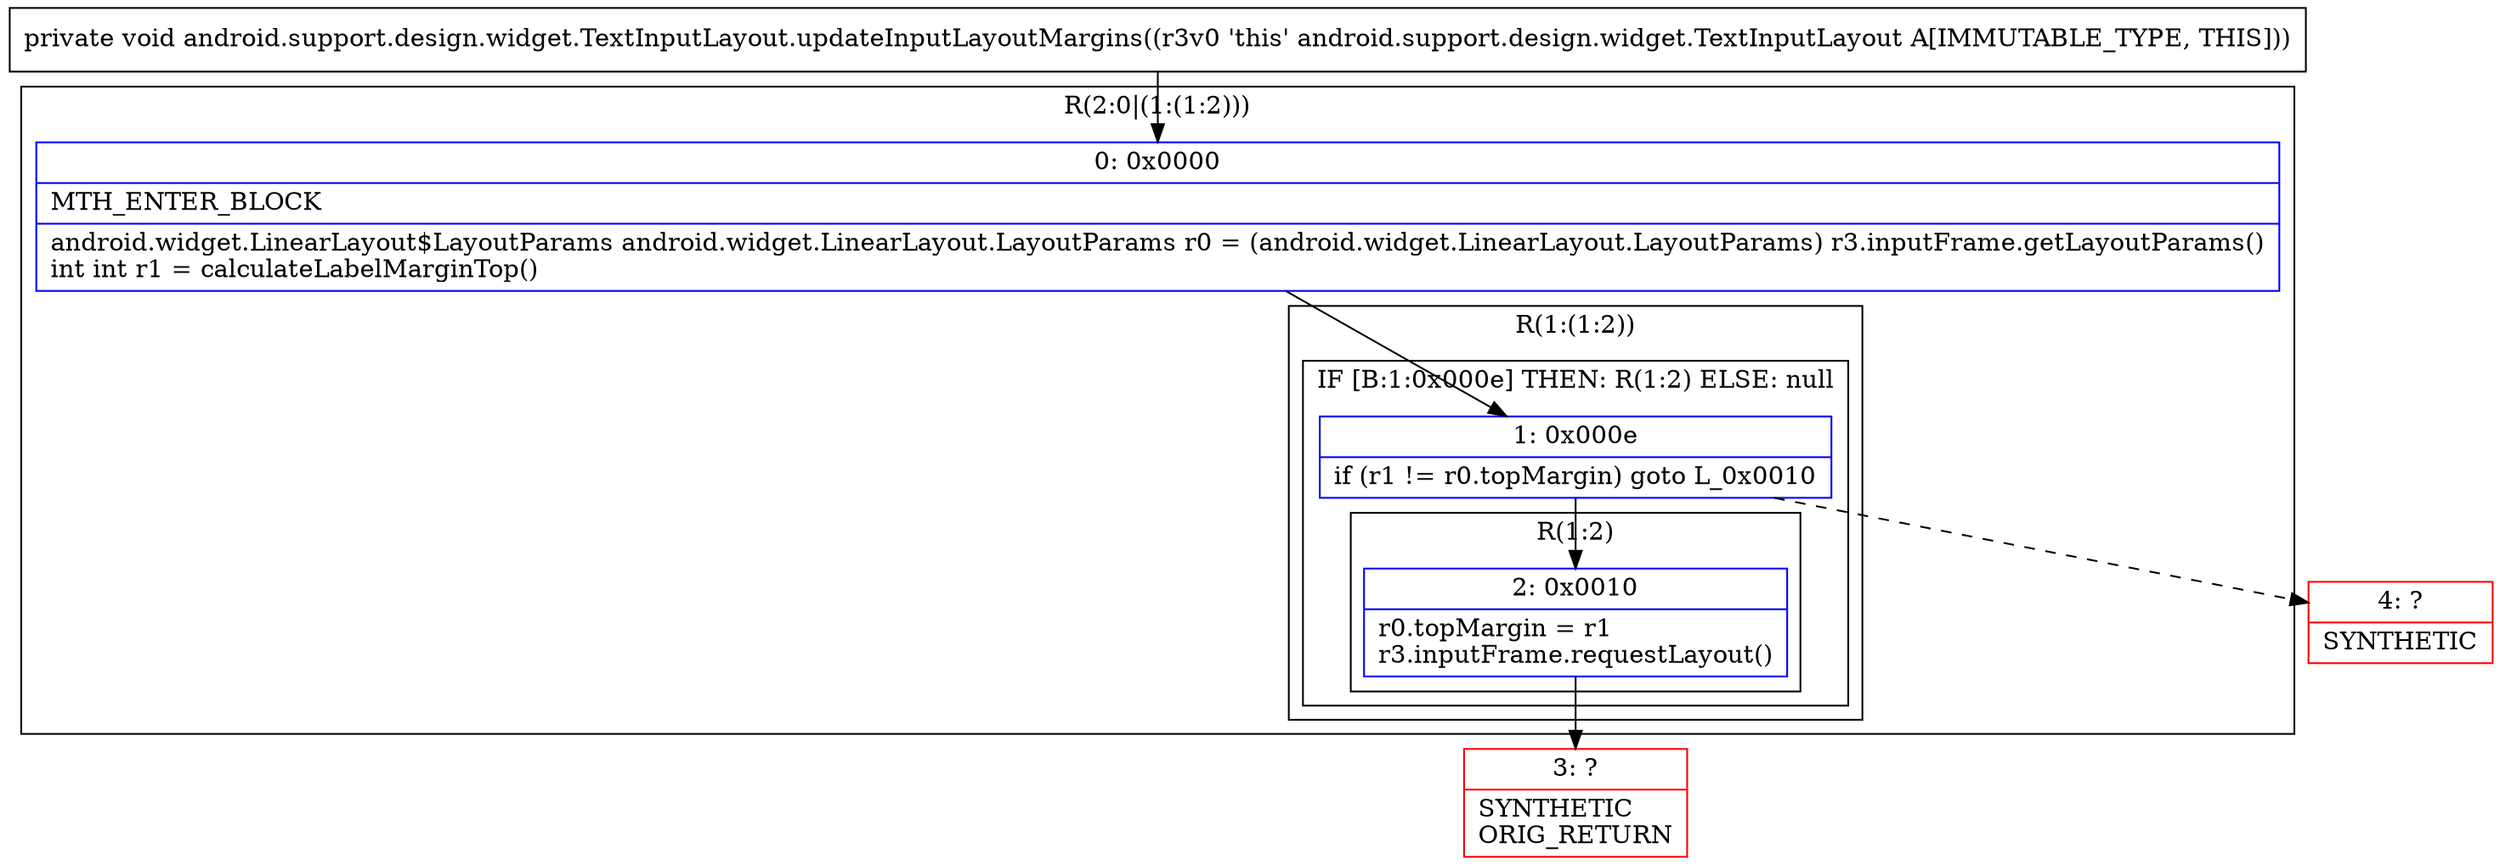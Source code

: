 digraph "CFG forandroid.support.design.widget.TextInputLayout.updateInputLayoutMargins()V" {
subgraph cluster_Region_804285333 {
label = "R(2:0|(1:(1:2)))";
node [shape=record,color=blue];
Node_0 [shape=record,label="{0\:\ 0x0000|MTH_ENTER_BLOCK\l|android.widget.LinearLayout$LayoutParams android.widget.LinearLayout.LayoutParams r0 = (android.widget.LinearLayout.LayoutParams) r3.inputFrame.getLayoutParams()\lint int r1 = calculateLabelMarginTop()\l}"];
subgraph cluster_Region_2090056544 {
label = "R(1:(1:2))";
node [shape=record,color=blue];
subgraph cluster_IfRegion_2024904660 {
label = "IF [B:1:0x000e] THEN: R(1:2) ELSE: null";
node [shape=record,color=blue];
Node_1 [shape=record,label="{1\:\ 0x000e|if (r1 != r0.topMargin) goto L_0x0010\l}"];
subgraph cluster_Region_178932155 {
label = "R(1:2)";
node [shape=record,color=blue];
Node_2 [shape=record,label="{2\:\ 0x0010|r0.topMargin = r1\lr3.inputFrame.requestLayout()\l}"];
}
}
}
}
Node_3 [shape=record,color=red,label="{3\:\ ?|SYNTHETIC\lORIG_RETURN\l}"];
Node_4 [shape=record,color=red,label="{4\:\ ?|SYNTHETIC\l}"];
MethodNode[shape=record,label="{private void android.support.design.widget.TextInputLayout.updateInputLayoutMargins((r3v0 'this' android.support.design.widget.TextInputLayout A[IMMUTABLE_TYPE, THIS])) }"];
MethodNode -> Node_0;
Node_0 -> Node_1;
Node_1 -> Node_2;
Node_1 -> Node_4[style=dashed];
Node_2 -> Node_3;
}

